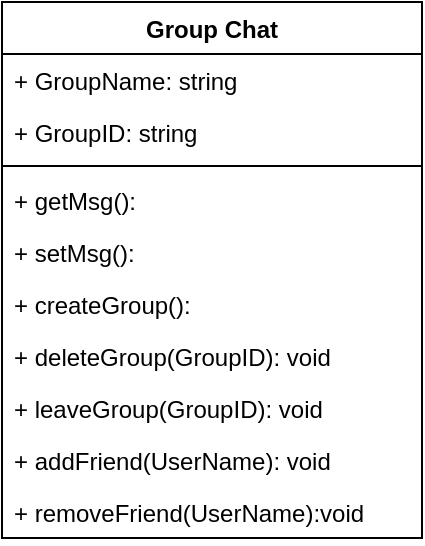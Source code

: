 <mxfile version="13.0.3" type="device"><diagram id="GWFrJoOOltXmCnUIih5A" name="Page-1"><mxGraphModel dx="1086" dy="626" grid="1" gridSize="10" guides="1" tooltips="1" connect="1" arrows="1" fold="1" page="1" pageScale="1" pageWidth="850" pageHeight="1100" math="0" shadow="0"><root><mxCell id="0"/><mxCell id="1" parent="0"/><mxCell id="fFbcAoX-ziM0yvu13rsx-1" value="Group Chat" style="swimlane;fontStyle=1;align=center;verticalAlign=top;childLayout=stackLayout;horizontal=1;startSize=26;horizontalStack=0;resizeParent=1;resizeParentMax=0;resizeLast=0;collapsible=1;marginBottom=0;" parent="1" vertex="1"><mxGeometry x="350" y="290" width="210" height="268" as="geometry"/></mxCell><mxCell id="fFbcAoX-ziM0yvu13rsx-2" value="+ GroupName: string" style="text;strokeColor=none;fillColor=none;align=left;verticalAlign=top;spacingLeft=4;spacingRight=4;overflow=hidden;rotatable=0;points=[[0,0.5],[1,0.5]];portConstraint=eastwest;" parent="fFbcAoX-ziM0yvu13rsx-1" vertex="1"><mxGeometry y="26" width="210" height="26" as="geometry"/></mxCell><mxCell id="fFbcAoX-ziM0yvu13rsx-6" value="+ GroupID: string" style="text;strokeColor=none;fillColor=none;align=left;verticalAlign=top;spacingLeft=4;spacingRight=4;overflow=hidden;rotatable=0;points=[[0,0.5],[1,0.5]];portConstraint=eastwest;" parent="fFbcAoX-ziM0yvu13rsx-1" vertex="1"><mxGeometry y="52" width="210" height="26" as="geometry"/></mxCell><mxCell id="fFbcAoX-ziM0yvu13rsx-3" value="" style="line;strokeWidth=1;fillColor=none;align=left;verticalAlign=middle;spacingTop=-1;spacingLeft=3;spacingRight=3;rotatable=0;labelPosition=right;points=[];portConstraint=eastwest;" parent="fFbcAoX-ziM0yvu13rsx-1" vertex="1"><mxGeometry y="78" width="210" height="8" as="geometry"/></mxCell><mxCell id="fFbcAoX-ziM0yvu13rsx-4" value="+ getMsg():" style="text;strokeColor=none;fillColor=none;align=left;verticalAlign=top;spacingLeft=4;spacingRight=4;overflow=hidden;rotatable=0;points=[[0,0.5],[1,0.5]];portConstraint=eastwest;" parent="fFbcAoX-ziM0yvu13rsx-1" vertex="1"><mxGeometry y="86" width="210" height="26" as="geometry"/></mxCell><mxCell id="fFbcAoX-ziM0yvu13rsx-9" value="+ setMsg():" style="text;strokeColor=none;fillColor=none;align=left;verticalAlign=top;spacingLeft=4;spacingRight=4;overflow=hidden;rotatable=0;points=[[0,0.5],[1,0.5]];portConstraint=eastwest;" parent="fFbcAoX-ziM0yvu13rsx-1" vertex="1"><mxGeometry y="112" width="210" height="26" as="geometry"/></mxCell><mxCell id="fFbcAoX-ziM0yvu13rsx-10" value="+ createGroup():" style="text;strokeColor=none;fillColor=none;align=left;verticalAlign=top;spacingLeft=4;spacingRight=4;overflow=hidden;rotatable=0;points=[[0,0.5],[1,0.5]];portConstraint=eastwest;" parent="fFbcAoX-ziM0yvu13rsx-1" vertex="1"><mxGeometry y="138" width="210" height="26" as="geometry"/></mxCell><mxCell id="fFbcAoX-ziM0yvu13rsx-11" value="+ deleteGroup(GroupID): void" style="text;strokeColor=none;fillColor=none;align=left;verticalAlign=top;spacingLeft=4;spacingRight=4;overflow=hidden;rotatable=0;points=[[0,0.5],[1,0.5]];portConstraint=eastwest;" parent="fFbcAoX-ziM0yvu13rsx-1" vertex="1"><mxGeometry y="164" width="210" height="26" as="geometry"/></mxCell><mxCell id="fFbcAoX-ziM0yvu13rsx-13" value="+ leaveGroup(GroupID): void" style="text;strokeColor=none;fillColor=none;align=left;verticalAlign=top;spacingLeft=4;spacingRight=4;overflow=hidden;rotatable=0;points=[[0,0.5],[1,0.5]];portConstraint=eastwest;" parent="fFbcAoX-ziM0yvu13rsx-1" vertex="1"><mxGeometry y="190" width="210" height="26" as="geometry"/></mxCell><mxCell id="fFbcAoX-ziM0yvu13rsx-14" value="+ addFriend(UserName): void" style="text;strokeColor=none;fillColor=none;align=left;verticalAlign=top;spacingLeft=4;spacingRight=4;overflow=hidden;rotatable=0;points=[[0,0.5],[1,0.5]];portConstraint=eastwest;" parent="fFbcAoX-ziM0yvu13rsx-1" vertex="1"><mxGeometry y="216" width="210" height="26" as="geometry"/></mxCell><mxCell id="fFbcAoX-ziM0yvu13rsx-18" value="+ removeFriend(UserName):void" style="text;strokeColor=none;fillColor=none;align=left;verticalAlign=top;spacingLeft=4;spacingRight=4;overflow=hidden;rotatable=0;points=[[0,0.5],[1,0.5]];portConstraint=eastwest;" parent="fFbcAoX-ziM0yvu13rsx-1" vertex="1"><mxGeometry y="242" width="210" height="26" as="geometry"/></mxCell></root></mxGraphModel></diagram></mxfile>